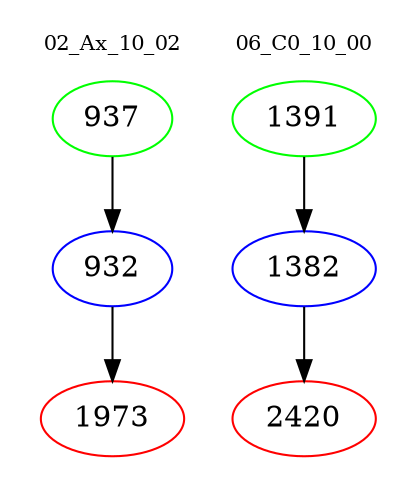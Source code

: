 digraph{
subgraph cluster_0 {
color = white
label = "02_Ax_10_02";
fontsize=10;
T0_937 [label="937", color="green"]
T0_937 -> T0_932 [color="black"]
T0_932 [label="932", color="blue"]
T0_932 -> T0_1973 [color="black"]
T0_1973 [label="1973", color="red"]
}
subgraph cluster_1 {
color = white
label = "06_C0_10_00";
fontsize=10;
T1_1391 [label="1391", color="green"]
T1_1391 -> T1_1382 [color="black"]
T1_1382 [label="1382", color="blue"]
T1_1382 -> T1_2420 [color="black"]
T1_2420 [label="2420", color="red"]
}
}
